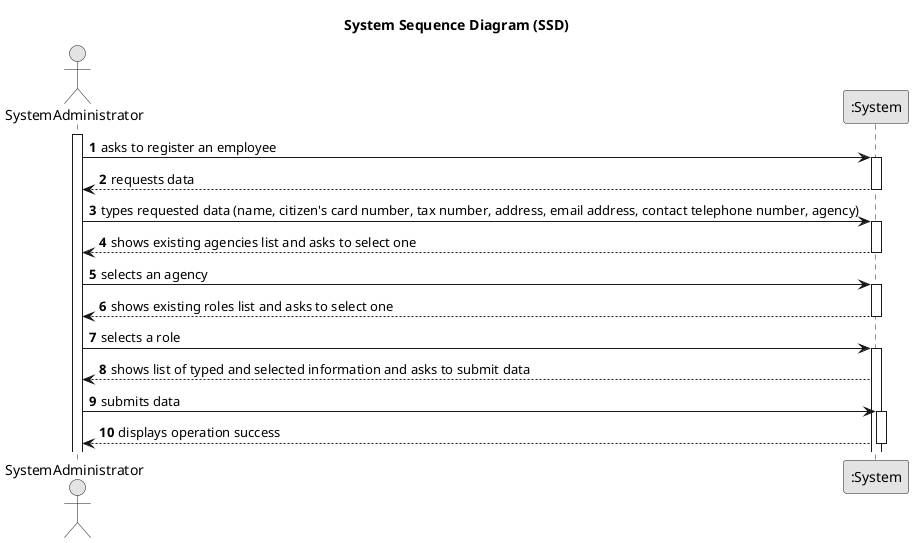@startuml
skinparam monochrome true
skinparam packageStyle rectangle
skinparam shadowing false

title System Sequence Diagram (SSD)

autonumber

actor "SystemAdministrator" as SystemAdministrator
participant ":System" as System

activate SystemAdministrator

    SystemAdministrator -> System : asks to register an employee
    activate System

        System --> SystemAdministrator : requests data
    deactivate System

    SystemAdministrator -> System : types requested data (name, citizen's card number, tax number, address, email address, contact telephone number, agency)
    activate System

        System --> SystemAdministrator : shows existing agencies list and asks to select one
    deactivate System

    SystemAdministrator -> System : selects an agency
    activate System

        System --> SystemAdministrator : shows existing roles list and asks to select one
    deactivate System

    SystemAdministrator -> System : selects a role
    activate System

        System --> SystemAdministrator : shows list of typed and selected information and asks to submit data

    SystemAdministrator -> System : submits data
    activate System

        System --> SystemAdministrator : displays operation success
    deactivate System

@enduml